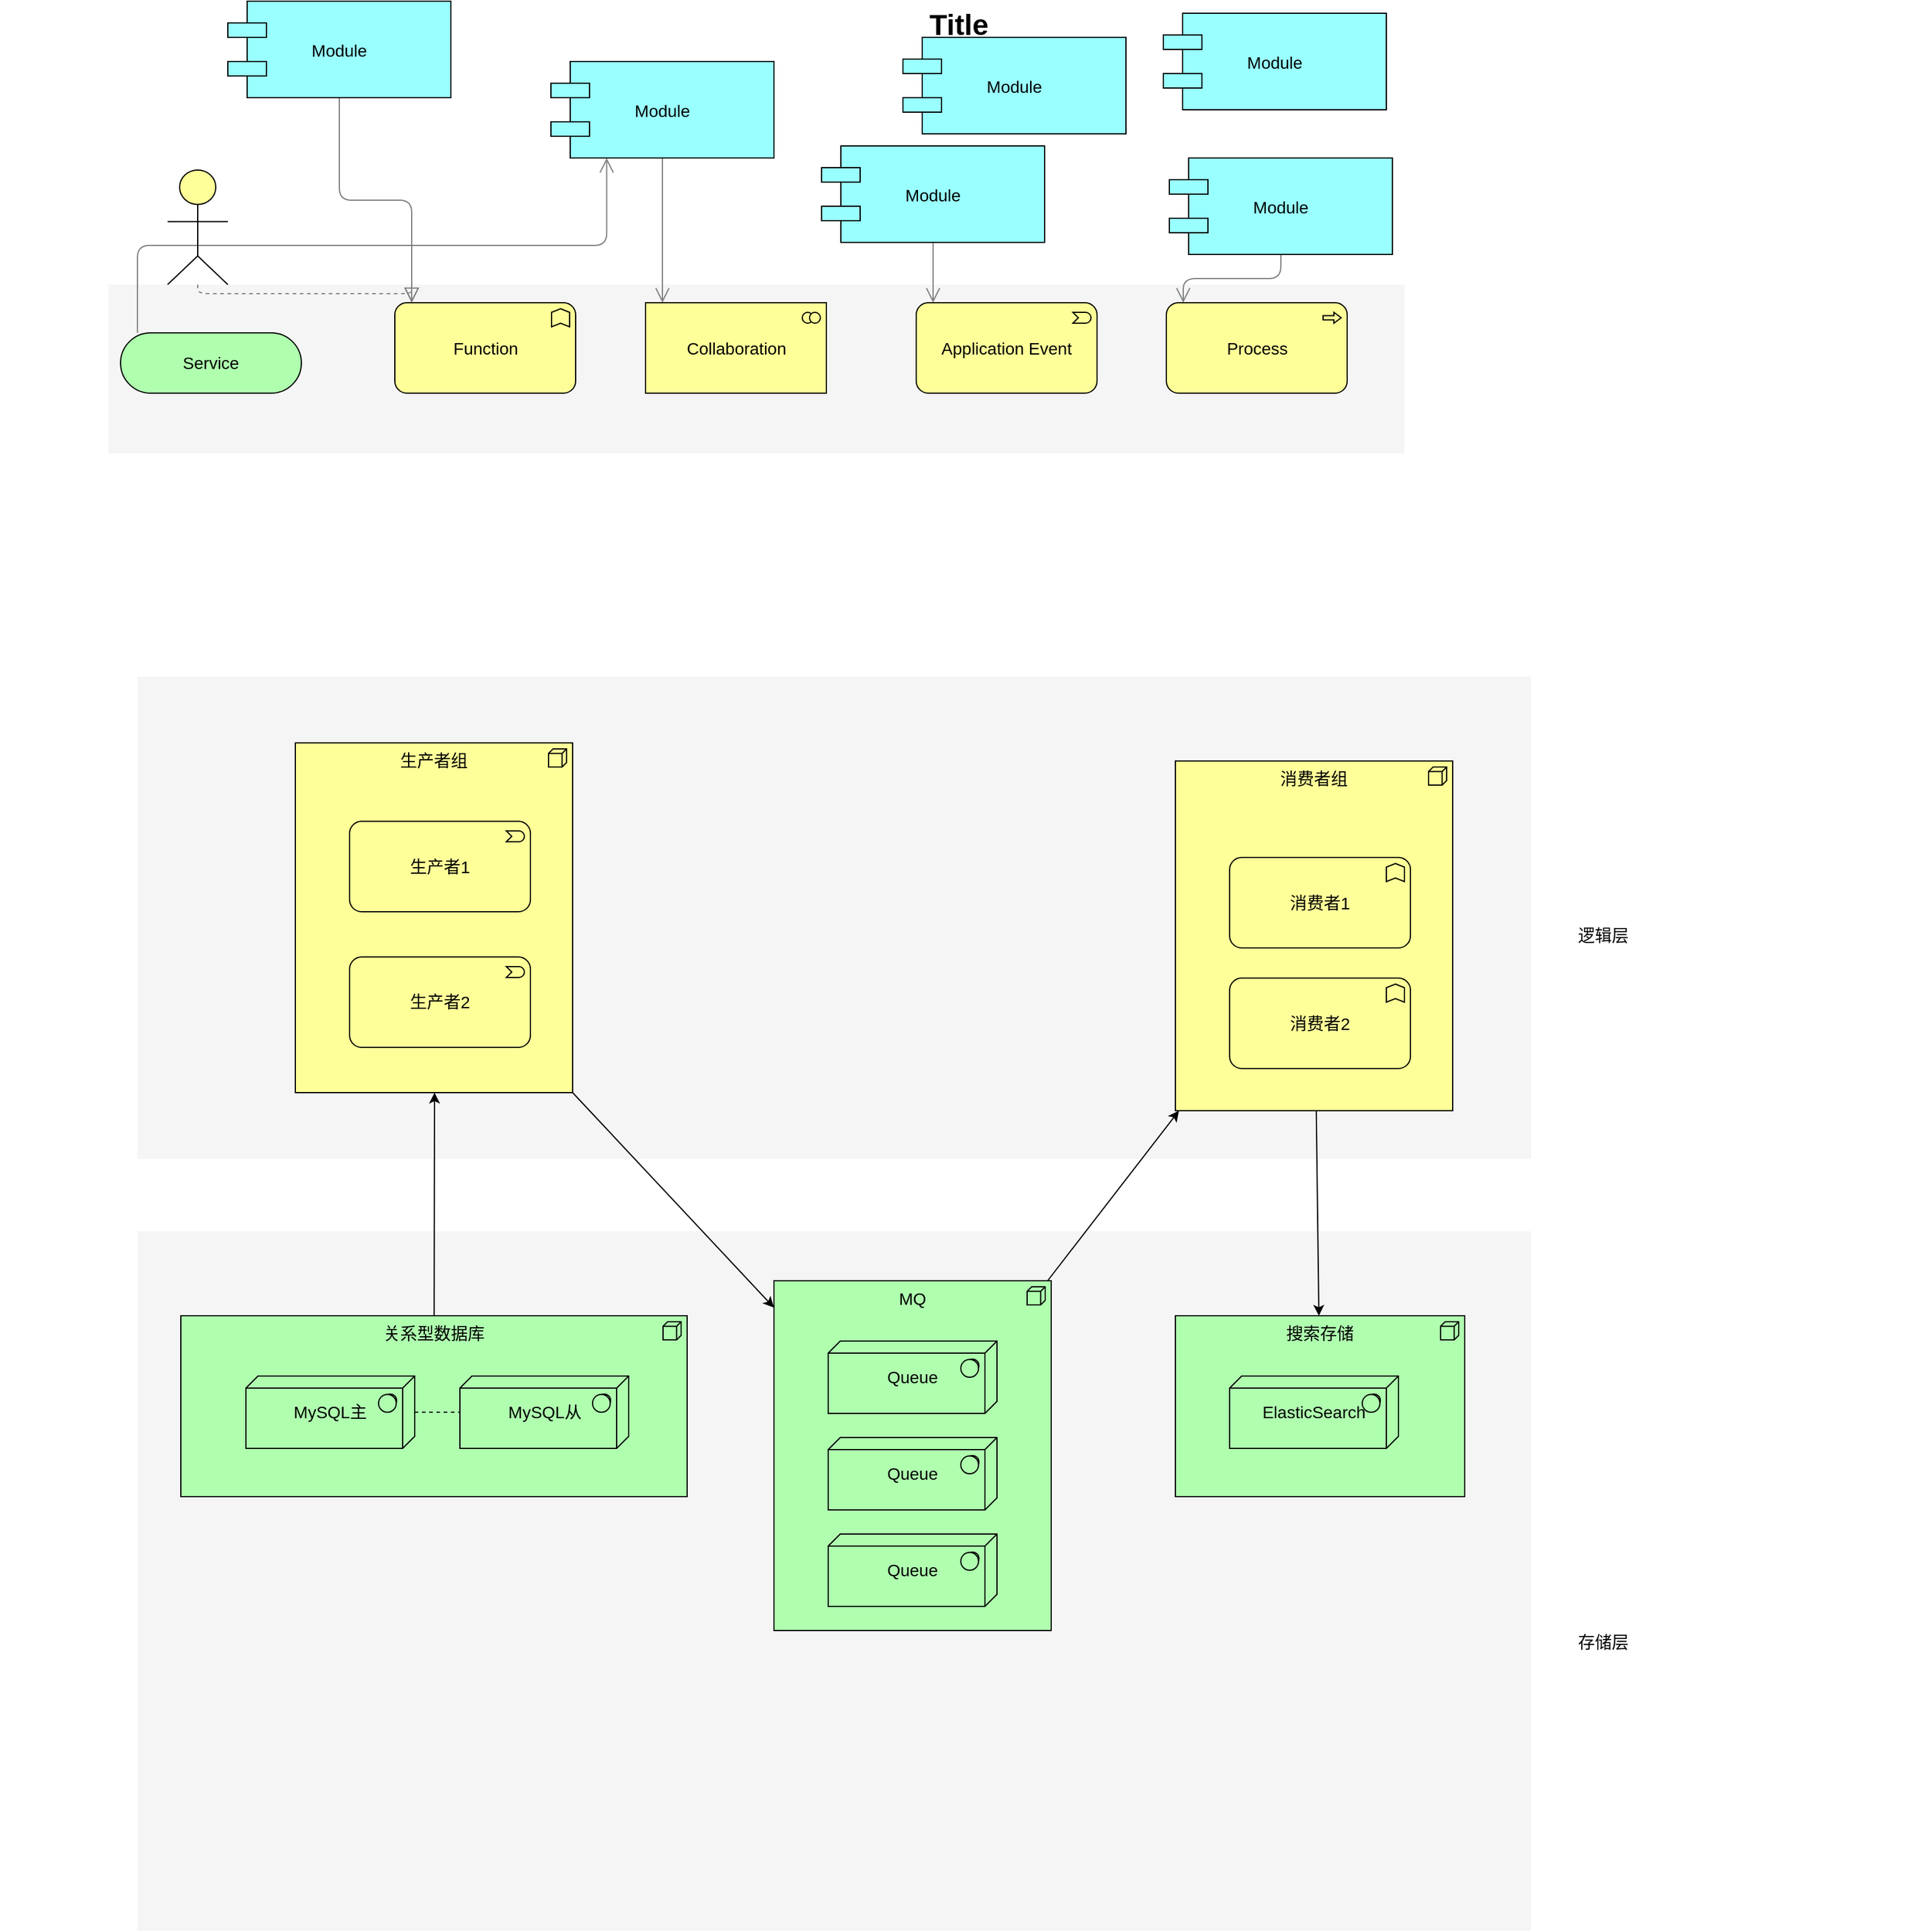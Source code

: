 <mxfile version="14.8.4" type="github">
  <diagram id="6I0OCvxSQrVGMHxT2VVA" name="Page-1">
    <mxGraphModel dx="1564" dy="2036" grid="1" gridSize="10" guides="1" tooltips="1" connect="1" arrows="1" fold="1" page="1" pageScale="1" pageWidth="850" pageHeight="1100" math="0" shadow="0">
      <root>
        <mxCell id="0" />
        <mxCell id="1" parent="0" />
        <mxCell id="8nlqihTdNNTVfNvSGMPw-33" value="" style="whiteSpace=wrap;html=1;strokeColor=none;strokeWidth=1;fillColor=#f5f5f5;fontSize=14;" vertex="1" parent="1">
          <mxGeometry x="194" y="-40" width="1156" height="400" as="geometry" />
        </mxCell>
        <mxCell id="dKdSaXE48SgPbhcamS2K-30" value="S" style="whiteSpace=wrap;html=1;strokeColor=none;strokeWidth=1;fillColor=#f5f5f5;fontSize=14;" parent="1" vertex="1">
          <mxGeometry x="194" y="420" width="1156" height="580" as="geometry" />
        </mxCell>
        <mxCell id="8nlqihTdNNTVfNvSGMPw-26" value="消费者组" style="html=1;whiteSpace=wrap;shape=mxgraph.archimate3.application;appType=node;archiType=square;fontSize=14;verticalAlign=top;fillColor=#FFFF99;" vertex="1" parent="1">
          <mxGeometry x="1055" y="30" width="230" height="290" as="geometry" />
        </mxCell>
        <mxCell id="8nlqihTdNNTVfNvSGMPw-1" value="搜索存储" style="html=1;whiteSpace=wrap;fillColor=#AFFFAF;shape=mxgraph.archimate3.application;appType=node;archiType=square;fontSize=14;verticalAlign=top;" vertex="1" parent="1">
          <mxGeometry x="1055" y="490" width="240" height="150" as="geometry" />
        </mxCell>
        <mxCell id="dKdSaXE48SgPbhcamS2K-32" value="" style="whiteSpace=wrap;html=1;strokeColor=none;strokeWidth=1;fillColor=#f5f5f5;fontSize=14;" parent="1" vertex="1">
          <mxGeometry x="170" y="-365" width="1075" height="140" as="geometry" />
        </mxCell>
        <mxCell id="dKdSaXE48SgPbhcamS2K-33" value="关系型数据库" style="html=1;whiteSpace=wrap;fillColor=#AFFFAF;shape=mxgraph.archimate3.application;appType=node;archiType=square;fontSize=14;verticalAlign=top;" parent="1" vertex="1">
          <mxGeometry x="230" y="490" width="420" height="150" as="geometry" />
        </mxCell>
        <mxCell id="dKdSaXE48SgPbhcamS2K-35" value="&lt;div&gt;&lt;/div&gt;MySQL主" style="html=1;whiteSpace=wrap;fillColor=#AFFFAF;shape=mxgraph.archimate3.tech;techType=sysSw;fontSize=14;" parent="1" vertex="1">
          <mxGeometry x="284" y="540" width="140" height="60" as="geometry" />
        </mxCell>
        <mxCell id="dKdSaXE48SgPbhcamS2K-37" value="&lt;div&gt;ElasticSearch&lt;/div&gt;" style="html=1;whiteSpace=wrap;fillColor=#AFFFAF;shape=mxgraph.archimate3.tech;techType=sysSw;fontSize=14;" parent="1" vertex="1">
          <mxGeometry x="1100" y="540" width="140" height="60" as="geometry" />
        </mxCell>
        <mxCell id="dKdSaXE48SgPbhcamS2K-38" style="edgeStyle=elbowEdgeStyle;rounded=1;elbow=vertical;html=1;startSize=10;endArrow=open;endFill=0;endSize=10;jettySize=auto;orthogonalLoop=1;strokeColor=#808080;fontSize=14;entryX=0.25;entryY=1;" parent="1" target="dKdSaXE48SgPbhcamS2K-49" edge="1">
          <mxGeometry relative="1" as="geometry">
            <mxPoint x="194" y="-325" as="sourcePoint" />
          </mxGeometry>
        </mxCell>
        <mxCell id="dKdSaXE48SgPbhcamS2K-40" value="Service" style="html=1;whiteSpace=wrap;fillColor=#AFFFAF;shape=mxgraph.archimate3.service;fontSize=14;" parent="1" vertex="1">
          <mxGeometry x="180" y="-325" width="150" height="50" as="geometry" />
        </mxCell>
        <mxCell id="dKdSaXE48SgPbhcamS2K-46" style="edgeStyle=elbowEdgeStyle;rounded=1;elbow=vertical;html=1;startSize=10;endArrow=open;endFill=0;endSize=10;jettySize=auto;orthogonalLoop=1;strokeColor=#808080;fontSize=14;" parent="1" source="dKdSaXE48SgPbhcamS2K-47" edge="1">
          <mxGeometry relative="1" as="geometry">
            <mxPoint x="421.5" y="-350" as="targetPoint" />
          </mxGeometry>
        </mxCell>
        <mxCell id="dKdSaXE48SgPbhcamS2K-47" value="Module" style="shape=component;align=center;fillColor=#99ffff;gradientColor=none;fontSize=14;" parent="1" vertex="1">
          <mxGeometry x="269" y="-600" width="185" height="80" as="geometry" />
        </mxCell>
        <mxCell id="dKdSaXE48SgPbhcamS2K-48" style="edgeStyle=elbowEdgeStyle;rounded=1;elbow=vertical;html=1;startSize=10;endArrow=open;endFill=0;endSize=10;jettySize=auto;orthogonalLoop=1;strokeColor=#808080;fontSize=14;" parent="1" source="dKdSaXE48SgPbhcamS2K-49" edge="1">
          <mxGeometry relative="1" as="geometry">
            <mxPoint x="629.5" y="-350" as="targetPoint" />
          </mxGeometry>
        </mxCell>
        <mxCell id="dKdSaXE48SgPbhcamS2K-49" value="Module" style="shape=component;align=center;fillColor=#99ffff;gradientColor=none;fontSize=14;" parent="1" vertex="1">
          <mxGeometry x="537" y="-550" width="185" height="80" as="geometry" />
        </mxCell>
        <mxCell id="dKdSaXE48SgPbhcamS2K-50" style="edgeStyle=elbowEdgeStyle;rounded=1;elbow=vertical;html=1;startSize=10;endArrow=open;endFill=0;endSize=10;jettySize=auto;orthogonalLoop=1;strokeColor=#808080;fontSize=14;" parent="1" source="dKdSaXE48SgPbhcamS2K-51" edge="1">
          <mxGeometry relative="1" as="geometry">
            <mxPoint x="854" y="-350" as="targetPoint" />
          </mxGeometry>
        </mxCell>
        <mxCell id="dKdSaXE48SgPbhcamS2K-51" value="Module" style="shape=component;align=center;fillColor=#99ffff;gradientColor=none;fontSize=14;" parent="1" vertex="1">
          <mxGeometry x="761.5" y="-480" width="185" height="80" as="geometry" />
        </mxCell>
        <mxCell id="dKdSaXE48SgPbhcamS2K-52" style="edgeStyle=elbowEdgeStyle;rounded=1;elbow=vertical;html=1;startSize=10;endArrow=open;endFill=0;endSize=10;jettySize=auto;orthogonalLoop=1;strokeColor=#808080;fontSize=14;" parent="1" source="dKdSaXE48SgPbhcamS2K-53" edge="1">
          <mxGeometry relative="1" as="geometry">
            <mxPoint x="1061.5" y="-350" as="targetPoint" />
          </mxGeometry>
        </mxCell>
        <mxCell id="dKdSaXE48SgPbhcamS2K-53" value="Module" style="shape=component;align=center;fillColor=#99ffff;gradientColor=none;fontSize=14;" parent="1" vertex="1">
          <mxGeometry x="1050" y="-470" width="185" height="80" as="geometry" />
        </mxCell>
        <mxCell id="dKdSaXE48SgPbhcamS2K-54" value="Function" style="html=1;whiteSpace=wrap;fillColor=#ffff99;shape=mxgraph.archimate3.application;appType=func;archiType=rounded;fontSize=14;" parent="1" vertex="1">
          <mxGeometry x="407.5" y="-350" width="150" height="75" as="geometry" />
        </mxCell>
        <mxCell id="dKdSaXE48SgPbhcamS2K-55" value="Collaboration" style="html=1;whiteSpace=wrap;fillColor=#ffff99;shape=mxgraph.archimate3.application;appType=collab;archiType=square;fontSize=14;" parent="1" vertex="1">
          <mxGeometry x="615.5" y="-350" width="150" height="75" as="geometry" />
        </mxCell>
        <mxCell id="dKdSaXE48SgPbhcamS2K-56" value="Application Event" style="html=1;whiteSpace=wrap;fillColor=#ffff99;shape=mxgraph.archimate3.application;appType=event;archiType=rounded;fontSize=14;" parent="1" vertex="1">
          <mxGeometry x="840" y="-350" width="150" height="75" as="geometry" />
        </mxCell>
        <mxCell id="dKdSaXE48SgPbhcamS2K-57" value="Process" style="html=1;whiteSpace=wrap;fillColor=#ffff99;shape=mxgraph.archimate3.application;appType=proc;archiType=rounded;fontSize=14;" parent="1" vertex="1">
          <mxGeometry x="1047.5" y="-350" width="150" height="75" as="geometry" />
        </mxCell>
        <mxCell id="dKdSaXE48SgPbhcamS2K-58" value="存储层" style="text;html=1;strokeColor=none;fillColor=none;align=center;verticalAlign=middle;whiteSpace=wrap;fontSize=14;" parent="1" vertex="1">
          <mxGeometry x="1290" y="751" width="240" height="20" as="geometry" />
        </mxCell>
        <mxCell id="dKdSaXE48SgPbhcamS2K-59" value="逻辑层&lt;br&gt;" style="text;html=1;strokeColor=none;fillColor=none;align=center;verticalAlign=middle;whiteSpace=wrap;fontSize=14;" parent="1" vertex="1">
          <mxGeometry x="1290" y="165" width="240" height="20" as="geometry" />
        </mxCell>
        <mxCell id="dKdSaXE48SgPbhcamS2K-61" style="edgeStyle=elbowEdgeStyle;rounded=1;elbow=vertical;html=1;dashed=1;startSize=10;endArrow=block;endFill=0;endSize=10;jettySize=auto;orthogonalLoop=1;strokeColor=#808080;fontSize=14;" parent="1" source="dKdSaXE48SgPbhcamS2K-62" edge="1">
          <mxGeometry relative="1" as="geometry">
            <mxPoint x="421.5" y="-350" as="targetPoint" />
          </mxGeometry>
        </mxCell>
        <mxCell id="dKdSaXE48SgPbhcamS2K-62" value="" style="html=1;whiteSpace=wrap;fillColor=#ffff99;shape=mxgraph.archimate3.actor;fontSize=14;" parent="1" vertex="1">
          <mxGeometry x="219" y="-460" width="50" height="95" as="geometry" />
        </mxCell>
        <mxCell id="dKdSaXE48SgPbhcamS2K-63" value="Title" style="text;strokeColor=none;fillColor=none;html=1;fontSize=24;fontStyle=1;verticalAlign=middle;align=center;" parent="1" vertex="1">
          <mxGeometry x="80" y="-600" width="1590" height="40" as="geometry" />
        </mxCell>
        <mxCell id="8nlqihTdNNTVfNvSGMPw-2" value="&lt;div&gt;&lt;/div&gt;MySQL从" style="html=1;whiteSpace=wrap;fillColor=#AFFFAF;shape=mxgraph.archimate3.tech;techType=sysSw;fontSize=14;" vertex="1" parent="1">
          <mxGeometry x="461.5" y="540" width="140" height="60" as="geometry" />
        </mxCell>
        <mxCell id="8nlqihTdNNTVfNvSGMPw-6" value="" style="endArrow=none;dashed=1;html=1;" edge="1" parent="1" source="dKdSaXE48SgPbhcamS2K-35" target="8nlqihTdNNTVfNvSGMPw-2">
          <mxGeometry width="50" height="50" relative="1" as="geometry">
            <mxPoint x="540" y="1070" as="sourcePoint" />
            <mxPoint x="590" y="1020" as="targetPoint" />
          </mxGeometry>
        </mxCell>
        <mxCell id="8nlqihTdNNTVfNvSGMPw-7" value="Module" style="shape=component;align=center;fillColor=#99ffff;gradientColor=none;fontSize=14;" vertex="1" parent="1">
          <mxGeometry x="1045" y="-590" width="185" height="80" as="geometry" />
        </mxCell>
        <mxCell id="8nlqihTdNNTVfNvSGMPw-8" value="Module" style="shape=component;align=center;fillColor=#99ffff;gradientColor=none;fontSize=14;" vertex="1" parent="1">
          <mxGeometry x="829" y="-570" width="185" height="80" as="geometry" />
        </mxCell>
        <mxCell id="8nlqihTdNNTVfNvSGMPw-11" value="MQ" style="html=1;whiteSpace=wrap;fillColor=#AFFFAF;shape=mxgraph.archimate3.application;appType=node;archiType=square;fontSize=14;verticalAlign=top;" vertex="1" parent="1">
          <mxGeometry x="722" y="461" width="230" height="290" as="geometry" />
        </mxCell>
        <mxCell id="8nlqihTdNNTVfNvSGMPw-12" value="&lt;div&gt;&lt;/div&gt;Queue" style="html=1;whiteSpace=wrap;fillColor=#AFFFAF;shape=mxgraph.archimate3.tech;techType=sysSw;fontSize=14;" vertex="1" parent="1">
          <mxGeometry x="767" y="511" width="140" height="60" as="geometry" />
        </mxCell>
        <mxCell id="8nlqihTdNNTVfNvSGMPw-13" value="Queue&lt;div&gt;&lt;/div&gt;" style="html=1;whiteSpace=wrap;fillColor=#AFFFAF;shape=mxgraph.archimate3.tech;techType=sysSw;fontSize=14;" vertex="1" parent="1">
          <mxGeometry x="767" y="591" width="140" height="60" as="geometry" />
        </mxCell>
        <mxCell id="8nlqihTdNNTVfNvSGMPw-14" value="Queue&lt;div&gt;&lt;/div&gt;" style="html=1;whiteSpace=wrap;fillColor=#AFFFAF;shape=mxgraph.archimate3.tech;techType=sysSw;fontSize=14;" vertex="1" parent="1">
          <mxGeometry x="767" y="671" width="140" height="60" as="geometry" />
        </mxCell>
        <mxCell id="8nlqihTdNNTVfNvSGMPw-18" value="" style="endArrow=classic;html=1;entryX=0.502;entryY=1;entryDx=0;entryDy=0;entryPerimeter=0;" edge="1" parent="1" source="dKdSaXE48SgPbhcamS2K-33" target="8nlqihTdNNTVfNvSGMPw-27">
          <mxGeometry width="50" height="50" relative="1" as="geometry">
            <mxPoint x="640" y="620" as="sourcePoint" />
            <mxPoint x="440" y="632.5" as="targetPoint" />
          </mxGeometry>
        </mxCell>
        <mxCell id="8nlqihTdNNTVfNvSGMPw-20" value="" style="endArrow=classic;html=1;exitX=1;exitY=1;exitDx=0;exitDy=0;exitPerimeter=0;" edge="1" parent="1" source="8nlqihTdNNTVfNvSGMPw-27" target="8nlqihTdNNTVfNvSGMPw-11">
          <mxGeometry width="50" height="50" relative="1" as="geometry">
            <mxPoint x="515" y="595" as="sourcePoint" />
            <mxPoint x="740" y="570" as="targetPoint" />
          </mxGeometry>
        </mxCell>
        <mxCell id="8nlqihTdNNTVfNvSGMPw-22" value="消费者1" style="html=1;whiteSpace=wrap;fillColor=#ffff99;shape=mxgraph.archimate3.application;appType=func;archiType=rounded;fontSize=14;" vertex="1" parent="1">
          <mxGeometry x="1100" y="110" width="150" height="75" as="geometry" />
        </mxCell>
        <mxCell id="8nlqihTdNNTVfNvSGMPw-23" value="" style="endArrow=classic;html=1;" edge="1" parent="1" source="8nlqihTdNNTVfNvSGMPw-11" target="8nlqihTdNNTVfNvSGMPw-26">
          <mxGeometry width="50" height="50" relative="1" as="geometry">
            <mxPoint x="810" y="760" as="sourcePoint" />
            <mxPoint x="1040" y="595" as="targetPoint" />
          </mxGeometry>
        </mxCell>
        <mxCell id="8nlqihTdNNTVfNvSGMPw-25" value="消费者2" style="html=1;whiteSpace=wrap;fillColor=#ffff99;shape=mxgraph.archimate3.application;appType=func;archiType=rounded;fontSize=14;" vertex="1" parent="1">
          <mxGeometry x="1100" y="210" width="150" height="75" as="geometry" />
        </mxCell>
        <mxCell id="8nlqihTdNNTVfNvSGMPw-27" value="生产者组" style="html=1;whiteSpace=wrap;shape=mxgraph.archimate3.application;appType=node;archiType=square;fontSize=14;verticalAlign=top;fillColor=#FFFF99;" vertex="1" parent="1">
          <mxGeometry x="325" y="15" width="230" height="290" as="geometry" />
        </mxCell>
        <mxCell id="8nlqihTdNNTVfNvSGMPw-28" value="生产者1" style="html=1;whiteSpace=wrap;fillColor=#ffff99;shape=mxgraph.archimate3.application;appType=event;archiType=rounded;fontSize=14;" vertex="1" parent="1">
          <mxGeometry x="370" y="80" width="150" height="75" as="geometry" />
        </mxCell>
        <mxCell id="8nlqihTdNNTVfNvSGMPw-29" value="生产者2" style="html=1;whiteSpace=wrap;fillColor=#ffff99;shape=mxgraph.archimate3.application;appType=event;archiType=rounded;fontSize=14;" vertex="1" parent="1">
          <mxGeometry x="370" y="192.5" width="150" height="75" as="geometry" />
        </mxCell>
        <mxCell id="8nlqihTdNNTVfNvSGMPw-38" value="" style="endArrow=classic;html=1;" edge="1" parent="1" source="8nlqihTdNNTVfNvSGMPw-26" target="8nlqihTdNNTVfNvSGMPw-1">
          <mxGeometry width="50" height="50" relative="1" as="geometry">
            <mxPoint x="790" y="520" as="sourcePoint" />
            <mxPoint x="840" y="470" as="targetPoint" />
          </mxGeometry>
        </mxCell>
      </root>
    </mxGraphModel>
  </diagram>
</mxfile>

